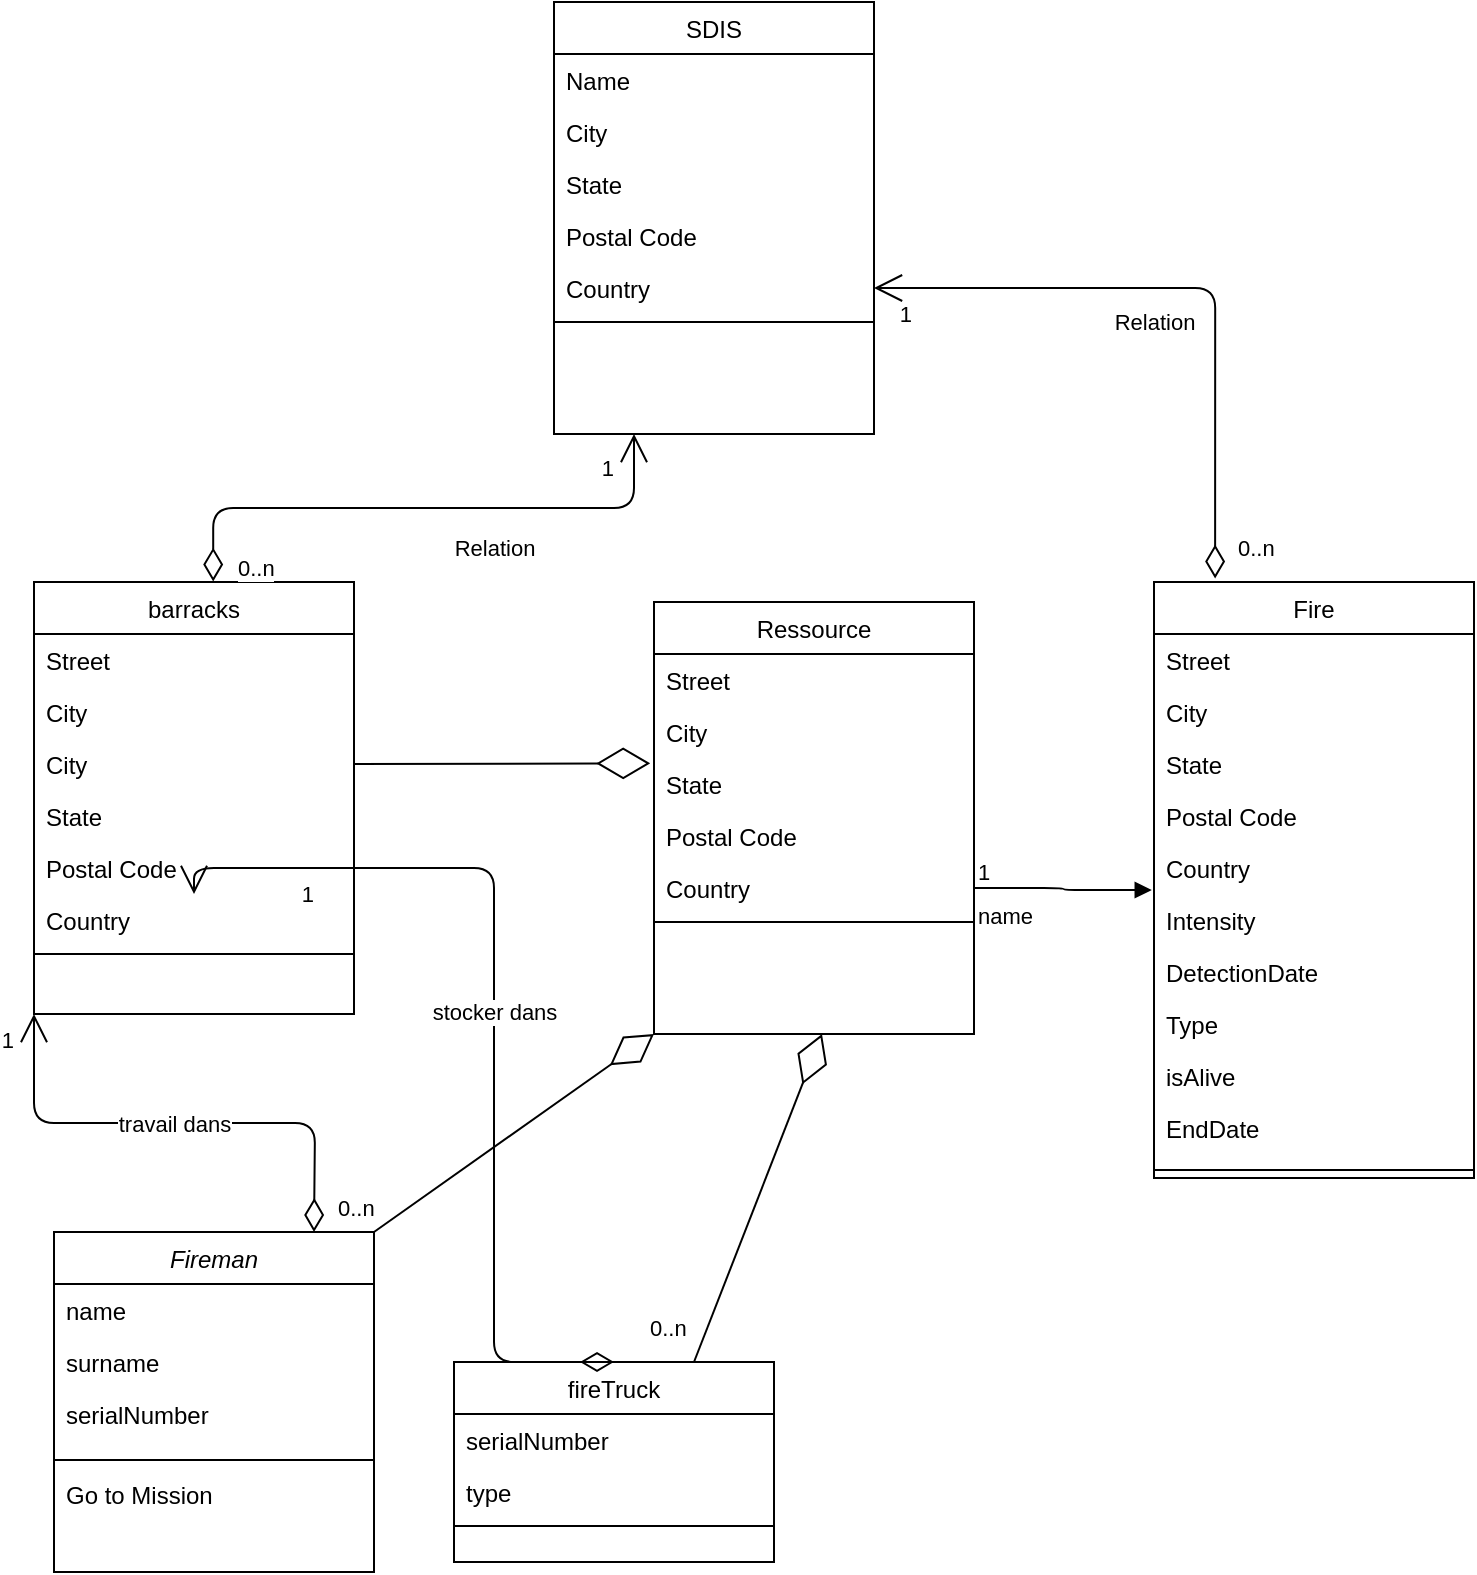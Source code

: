<mxfile version="13.11.0" type="github">
  <diagram id="C5RBs43oDa-KdzZeNtuy" name="Page-1">
    <mxGraphModel dx="1082" dy="1726" grid="1" gridSize="10" guides="1" tooltips="1" connect="1" arrows="1" fold="1" page="1" pageScale="1" pageWidth="827" pageHeight="1169" math="0" shadow="0">
      <root>
        <mxCell id="WIyWlLk6GJQsqaUBKTNV-0" />
        <mxCell id="WIyWlLk6GJQsqaUBKTNV-1" parent="WIyWlLk6GJQsqaUBKTNV-0" />
        <mxCell id="zkfFHV4jXpPFQw0GAbJ--0" value="Fireman" style="swimlane;fontStyle=2;align=center;verticalAlign=top;childLayout=stackLayout;horizontal=1;startSize=26;horizontalStack=0;resizeParent=1;resizeLast=0;collapsible=1;marginBottom=0;rounded=0;shadow=0;strokeWidth=1;" parent="WIyWlLk6GJQsqaUBKTNV-1" vertex="1">
          <mxGeometry x="100" y="345" width="160" height="170" as="geometry">
            <mxRectangle x="230" y="140" width="160" height="26" as="alternateBounds" />
          </mxGeometry>
        </mxCell>
        <mxCell id="zkfFHV4jXpPFQw0GAbJ--1" value="name" style="text;align=left;verticalAlign=top;spacingLeft=4;spacingRight=4;overflow=hidden;rotatable=0;points=[[0,0.5],[1,0.5]];portConstraint=eastwest;" parent="zkfFHV4jXpPFQw0GAbJ--0" vertex="1">
          <mxGeometry y="26" width="160" height="26" as="geometry" />
        </mxCell>
        <mxCell id="zkfFHV4jXpPFQw0GAbJ--2" value="surname" style="text;align=left;verticalAlign=top;spacingLeft=4;spacingRight=4;overflow=hidden;rotatable=0;points=[[0,0.5],[1,0.5]];portConstraint=eastwest;rounded=0;shadow=0;html=0;" parent="zkfFHV4jXpPFQw0GAbJ--0" vertex="1">
          <mxGeometry y="52" width="160" height="26" as="geometry" />
        </mxCell>
        <mxCell id="zkfFHV4jXpPFQw0GAbJ--3" value="serialNumber" style="text;align=left;verticalAlign=top;spacingLeft=4;spacingRight=4;overflow=hidden;rotatable=0;points=[[0,0.5],[1,0.5]];portConstraint=eastwest;rounded=0;shadow=0;html=0;" parent="zkfFHV4jXpPFQw0GAbJ--0" vertex="1">
          <mxGeometry y="78" width="160" height="32" as="geometry" />
        </mxCell>
        <mxCell id="zkfFHV4jXpPFQw0GAbJ--4" value="" style="line;html=1;strokeWidth=1;align=left;verticalAlign=middle;spacingTop=-1;spacingLeft=3;spacingRight=3;rotatable=0;labelPosition=right;points=[];portConstraint=eastwest;" parent="zkfFHV4jXpPFQw0GAbJ--0" vertex="1">
          <mxGeometry y="110" width="160" height="8" as="geometry" />
        </mxCell>
        <mxCell id="zkfFHV4jXpPFQw0GAbJ--5" value="Go to Mission" style="text;align=left;verticalAlign=top;spacingLeft=4;spacingRight=4;overflow=hidden;rotatable=0;points=[[0,0.5],[1,0.5]];portConstraint=eastwest;" parent="zkfFHV4jXpPFQw0GAbJ--0" vertex="1">
          <mxGeometry y="118" width="160" height="26" as="geometry" />
        </mxCell>
        <mxCell id="zkfFHV4jXpPFQw0GAbJ--17" value="barracks" style="swimlane;fontStyle=0;align=center;verticalAlign=top;childLayout=stackLayout;horizontal=1;startSize=26;horizontalStack=0;resizeParent=1;resizeLast=0;collapsible=1;marginBottom=0;rounded=0;shadow=0;strokeWidth=1;" parent="WIyWlLk6GJQsqaUBKTNV-1" vertex="1">
          <mxGeometry x="90" y="20" width="160" height="216" as="geometry">
            <mxRectangle x="550" y="140" width="160" height="26" as="alternateBounds" />
          </mxGeometry>
        </mxCell>
        <mxCell id="zkfFHV4jXpPFQw0GAbJ--18" value="Street" style="text;align=left;verticalAlign=top;spacingLeft=4;spacingRight=4;overflow=hidden;rotatable=0;points=[[0,0.5],[1,0.5]];portConstraint=eastwest;" parent="zkfFHV4jXpPFQw0GAbJ--17" vertex="1">
          <mxGeometry y="26" width="160" height="26" as="geometry" />
        </mxCell>
        <mxCell id="zkfFHV4jXpPFQw0GAbJ--19" value="City" style="text;align=left;verticalAlign=top;spacingLeft=4;spacingRight=4;overflow=hidden;rotatable=0;points=[[0,0.5],[1,0.5]];portConstraint=eastwest;rounded=0;shadow=0;html=0;" parent="zkfFHV4jXpPFQw0GAbJ--17" vertex="1">
          <mxGeometry y="52" width="160" height="26" as="geometry" />
        </mxCell>
        <mxCell id="6XxaoCj_2Q5xRi3HVW1I-63" value="City" style="text;align=left;verticalAlign=top;spacingLeft=4;spacingRight=4;overflow=hidden;rotatable=0;points=[[0,0.5],[1,0.5]];portConstraint=eastwest;rounded=0;shadow=0;html=0;" vertex="1" parent="zkfFHV4jXpPFQw0GAbJ--17">
          <mxGeometry y="78" width="160" height="26" as="geometry" />
        </mxCell>
        <mxCell id="zkfFHV4jXpPFQw0GAbJ--20" value="State" style="text;align=left;verticalAlign=top;spacingLeft=4;spacingRight=4;overflow=hidden;rotatable=0;points=[[0,0.5],[1,0.5]];portConstraint=eastwest;rounded=0;shadow=0;html=0;" parent="zkfFHV4jXpPFQw0GAbJ--17" vertex="1">
          <mxGeometry y="104" width="160" height="26" as="geometry" />
        </mxCell>
        <mxCell id="zkfFHV4jXpPFQw0GAbJ--21" value="Postal Code" style="text;align=left;verticalAlign=top;spacingLeft=4;spacingRight=4;overflow=hidden;rotatable=0;points=[[0,0.5],[1,0.5]];portConstraint=eastwest;rounded=0;shadow=0;html=0;" parent="zkfFHV4jXpPFQw0GAbJ--17" vertex="1">
          <mxGeometry y="130" width="160" height="26" as="geometry" />
        </mxCell>
        <mxCell id="zkfFHV4jXpPFQw0GAbJ--22" value="Country" style="text;align=left;verticalAlign=top;spacingLeft=4;spacingRight=4;overflow=hidden;rotatable=0;points=[[0,0.5],[1,0.5]];portConstraint=eastwest;rounded=0;shadow=0;html=0;" parent="zkfFHV4jXpPFQw0GAbJ--17" vertex="1">
          <mxGeometry y="156" width="160" height="26" as="geometry" />
        </mxCell>
        <mxCell id="zkfFHV4jXpPFQw0GAbJ--23" value="" style="line;html=1;strokeWidth=1;align=left;verticalAlign=middle;spacingTop=-1;spacingLeft=3;spacingRight=3;rotatable=0;labelPosition=right;points=[];portConstraint=eastwest;" parent="zkfFHV4jXpPFQw0GAbJ--17" vertex="1">
          <mxGeometry y="182" width="160" height="8" as="geometry" />
        </mxCell>
        <mxCell id="6XxaoCj_2Q5xRi3HVW1I-3" value="fireTruck" style="swimlane;fontStyle=0;align=center;verticalAlign=top;childLayout=stackLayout;horizontal=1;startSize=26;horizontalStack=0;resizeParent=1;resizeLast=0;collapsible=1;marginBottom=0;rounded=0;shadow=0;strokeWidth=1;" vertex="1" parent="WIyWlLk6GJQsqaUBKTNV-1">
          <mxGeometry x="300" y="410" width="160" height="100" as="geometry">
            <mxRectangle x="334" y="380" width="160" height="26" as="alternateBounds" />
          </mxGeometry>
        </mxCell>
        <mxCell id="6XxaoCj_2Q5xRi3HVW1I-4" value="serialNumber" style="text;align=left;verticalAlign=top;spacingLeft=4;spacingRight=4;overflow=hidden;rotatable=0;points=[[0,0.5],[1,0.5]];portConstraint=eastwest;" vertex="1" parent="6XxaoCj_2Q5xRi3HVW1I-3">
          <mxGeometry y="26" width="160" height="26" as="geometry" />
        </mxCell>
        <mxCell id="6XxaoCj_2Q5xRi3HVW1I-10" value="type&#xa;" style="text;align=left;verticalAlign=top;spacingLeft=4;spacingRight=4;overflow=hidden;rotatable=0;points=[[0,0.5],[1,0.5]];portConstraint=eastwest;" vertex="1" parent="6XxaoCj_2Q5xRi3HVW1I-3">
          <mxGeometry y="52" width="160" height="26" as="geometry" />
        </mxCell>
        <mxCell id="6XxaoCj_2Q5xRi3HVW1I-9" value="" style="line;html=1;strokeWidth=1;align=left;verticalAlign=middle;spacingTop=-1;spacingLeft=3;spacingRight=3;rotatable=0;labelPosition=right;points=[];portConstraint=eastwest;" vertex="1" parent="6XxaoCj_2Q5xRi3HVW1I-3">
          <mxGeometry y="78" width="160" height="8" as="geometry" />
        </mxCell>
        <mxCell id="6XxaoCj_2Q5xRi3HVW1I-12" value="travail dans" style="endArrow=open;html=1;endSize=12;startArrow=diamondThin;startSize=14;startFill=0;edgeStyle=orthogonalEdgeStyle;entryX=0;entryY=1;entryDx=0;entryDy=0;" edge="1" parent="WIyWlLk6GJQsqaUBKTNV-1" target="zkfFHV4jXpPFQw0GAbJ--17">
          <mxGeometry relative="1" as="geometry">
            <mxPoint x="230" y="345" as="sourcePoint" />
            <mxPoint x="260" y="240" as="targetPoint" />
          </mxGeometry>
        </mxCell>
        <mxCell id="6XxaoCj_2Q5xRi3HVW1I-13" value="0..n" style="edgeLabel;resizable=0;html=1;align=left;verticalAlign=top;" connectable="0" vertex="1" parent="6XxaoCj_2Q5xRi3HVW1I-12">
          <mxGeometry x="-1" relative="1" as="geometry">
            <mxPoint x="10" y="-25" as="offset" />
          </mxGeometry>
        </mxCell>
        <mxCell id="6XxaoCj_2Q5xRi3HVW1I-14" value="1" style="edgeLabel;resizable=0;html=1;align=right;verticalAlign=top;" connectable="0" vertex="1" parent="6XxaoCj_2Q5xRi3HVW1I-12">
          <mxGeometry x="1" relative="1" as="geometry">
            <mxPoint x="-10" as="offset" />
          </mxGeometry>
        </mxCell>
        <mxCell id="6XxaoCj_2Q5xRi3HVW1I-15" value="stocker dans" style="endArrow=open;html=1;endSize=12;startArrow=diamondThin;startSize=14;startFill=0;edgeStyle=orthogonalEdgeStyle;exitX=0.5;exitY=0;exitDx=0;exitDy=0;" edge="1" parent="WIyWlLk6GJQsqaUBKTNV-1" source="6XxaoCj_2Q5xRi3HVW1I-3" target="zkfFHV4jXpPFQw0GAbJ--22">
          <mxGeometry relative="1" as="geometry">
            <mxPoint x="390" y="170" as="sourcePoint" />
            <mxPoint x="550" y="170" as="targetPoint" />
            <Array as="points">
              <mxPoint x="320" y="410" />
              <mxPoint x="320" y="163" />
            </Array>
          </mxGeometry>
        </mxCell>
        <mxCell id="6XxaoCj_2Q5xRi3HVW1I-16" value="0..n" style="edgeLabel;resizable=0;html=1;align=left;verticalAlign=top;" connectable="0" vertex="1" parent="6XxaoCj_2Q5xRi3HVW1I-15">
          <mxGeometry x="-1" relative="1" as="geometry">
            <mxPoint x="16" y="-30" as="offset" />
          </mxGeometry>
        </mxCell>
        <mxCell id="6XxaoCj_2Q5xRi3HVW1I-17" value="1" style="edgeLabel;resizable=0;html=1;align=right;verticalAlign=top;" connectable="0" vertex="1" parent="6XxaoCj_2Q5xRi3HVW1I-15">
          <mxGeometry x="1" relative="1" as="geometry">
            <mxPoint x="60" y="-13" as="offset" />
          </mxGeometry>
        </mxCell>
        <mxCell id="6XxaoCj_2Q5xRi3HVW1I-18" value="Fire" style="swimlane;fontStyle=0;align=center;verticalAlign=top;childLayout=stackLayout;horizontal=1;startSize=26;horizontalStack=0;resizeParent=1;resizeLast=0;collapsible=1;marginBottom=0;rounded=0;shadow=0;strokeWidth=1;" vertex="1" parent="WIyWlLk6GJQsqaUBKTNV-1">
          <mxGeometry x="650" y="20" width="160" height="298" as="geometry">
            <mxRectangle x="550" y="140" width="160" height="26" as="alternateBounds" />
          </mxGeometry>
        </mxCell>
        <mxCell id="6XxaoCj_2Q5xRi3HVW1I-19" value="Street" style="text;align=left;verticalAlign=top;spacingLeft=4;spacingRight=4;overflow=hidden;rotatable=0;points=[[0,0.5],[1,0.5]];portConstraint=eastwest;" vertex="1" parent="6XxaoCj_2Q5xRi3HVW1I-18">
          <mxGeometry y="26" width="160" height="26" as="geometry" />
        </mxCell>
        <mxCell id="6XxaoCj_2Q5xRi3HVW1I-20" value="City" style="text;align=left;verticalAlign=top;spacingLeft=4;spacingRight=4;overflow=hidden;rotatable=0;points=[[0,0.5],[1,0.5]];portConstraint=eastwest;rounded=0;shadow=0;html=0;" vertex="1" parent="6XxaoCj_2Q5xRi3HVW1I-18">
          <mxGeometry y="52" width="160" height="26" as="geometry" />
        </mxCell>
        <mxCell id="6XxaoCj_2Q5xRi3HVW1I-21" value="State" style="text;align=left;verticalAlign=top;spacingLeft=4;spacingRight=4;overflow=hidden;rotatable=0;points=[[0,0.5],[1,0.5]];portConstraint=eastwest;rounded=0;shadow=0;html=0;" vertex="1" parent="6XxaoCj_2Q5xRi3HVW1I-18">
          <mxGeometry y="78" width="160" height="26" as="geometry" />
        </mxCell>
        <mxCell id="6XxaoCj_2Q5xRi3HVW1I-22" value="Postal Code" style="text;align=left;verticalAlign=top;spacingLeft=4;spacingRight=4;overflow=hidden;rotatable=0;points=[[0,0.5],[1,0.5]];portConstraint=eastwest;rounded=0;shadow=0;html=0;" vertex="1" parent="6XxaoCj_2Q5xRi3HVW1I-18">
          <mxGeometry y="104" width="160" height="26" as="geometry" />
        </mxCell>
        <mxCell id="6XxaoCj_2Q5xRi3HVW1I-23" value="Country" style="text;align=left;verticalAlign=top;spacingLeft=4;spacingRight=4;overflow=hidden;rotatable=0;points=[[0,0.5],[1,0.5]];portConstraint=eastwest;rounded=0;shadow=0;html=0;" vertex="1" parent="6XxaoCj_2Q5xRi3HVW1I-18">
          <mxGeometry y="130" width="160" height="26" as="geometry" />
        </mxCell>
        <mxCell id="6XxaoCj_2Q5xRi3HVW1I-26" value="Intensity&#xa;" style="text;align=left;verticalAlign=top;spacingLeft=4;spacingRight=4;overflow=hidden;rotatable=0;points=[[0,0.5],[1,0.5]];portConstraint=eastwest;rounded=0;shadow=0;html=0;" vertex="1" parent="6XxaoCj_2Q5xRi3HVW1I-18">
          <mxGeometry y="156" width="160" height="26" as="geometry" />
        </mxCell>
        <mxCell id="6XxaoCj_2Q5xRi3HVW1I-27" value="DetectionDate" style="text;align=left;verticalAlign=top;spacingLeft=4;spacingRight=4;overflow=hidden;rotatable=0;points=[[0,0.5],[1,0.5]];portConstraint=eastwest;rounded=0;shadow=0;html=0;" vertex="1" parent="6XxaoCj_2Q5xRi3HVW1I-18">
          <mxGeometry y="182" width="160" height="26" as="geometry" />
        </mxCell>
        <mxCell id="6XxaoCj_2Q5xRi3HVW1I-28" value="Type" style="text;align=left;verticalAlign=top;spacingLeft=4;spacingRight=4;overflow=hidden;rotatable=0;points=[[0,0.5],[1,0.5]];portConstraint=eastwest;rounded=0;shadow=0;html=0;" vertex="1" parent="6XxaoCj_2Q5xRi3HVW1I-18">
          <mxGeometry y="208" width="160" height="26" as="geometry" />
        </mxCell>
        <mxCell id="6XxaoCj_2Q5xRi3HVW1I-29" value="isAlive" style="text;align=left;verticalAlign=top;spacingLeft=4;spacingRight=4;overflow=hidden;rotatable=0;points=[[0,0.5],[1,0.5]];portConstraint=eastwest;rounded=0;shadow=0;html=0;" vertex="1" parent="6XxaoCj_2Q5xRi3HVW1I-18">
          <mxGeometry y="234" width="160" height="26" as="geometry" />
        </mxCell>
        <mxCell id="6XxaoCj_2Q5xRi3HVW1I-30" value="EndDate" style="text;align=left;verticalAlign=top;spacingLeft=4;spacingRight=4;overflow=hidden;rotatable=0;points=[[0,0.5],[1,0.5]];portConstraint=eastwest;rounded=0;shadow=0;html=0;" vertex="1" parent="6XxaoCj_2Q5xRi3HVW1I-18">
          <mxGeometry y="260" width="160" height="30" as="geometry" />
        </mxCell>
        <mxCell id="6XxaoCj_2Q5xRi3HVW1I-24" value="" style="line;html=1;strokeWidth=1;align=left;verticalAlign=middle;spacingTop=-1;spacingLeft=3;spacingRight=3;rotatable=0;labelPosition=right;points=[];portConstraint=eastwest;" vertex="1" parent="6XxaoCj_2Q5xRi3HVW1I-18">
          <mxGeometry y="290" width="160" height="8" as="geometry" />
        </mxCell>
        <mxCell id="6XxaoCj_2Q5xRi3HVW1I-31" value="SDIS" style="swimlane;fontStyle=0;align=center;verticalAlign=top;childLayout=stackLayout;horizontal=1;startSize=26;horizontalStack=0;resizeParent=1;resizeLast=0;collapsible=1;marginBottom=0;rounded=0;shadow=0;strokeWidth=1;" vertex="1" parent="WIyWlLk6GJQsqaUBKTNV-1">
          <mxGeometry x="350" y="-270" width="160" height="216" as="geometry">
            <mxRectangle x="550" y="140" width="160" height="26" as="alternateBounds" />
          </mxGeometry>
        </mxCell>
        <mxCell id="6XxaoCj_2Q5xRi3HVW1I-32" value="Name&#xa;" style="text;align=left;verticalAlign=top;spacingLeft=4;spacingRight=4;overflow=hidden;rotatable=0;points=[[0,0.5],[1,0.5]];portConstraint=eastwest;" vertex="1" parent="6XxaoCj_2Q5xRi3HVW1I-31">
          <mxGeometry y="26" width="160" height="26" as="geometry" />
        </mxCell>
        <mxCell id="6XxaoCj_2Q5xRi3HVW1I-33" value="City" style="text;align=left;verticalAlign=top;spacingLeft=4;spacingRight=4;overflow=hidden;rotatable=0;points=[[0,0.5],[1,0.5]];portConstraint=eastwest;rounded=0;shadow=0;html=0;" vertex="1" parent="6XxaoCj_2Q5xRi3HVW1I-31">
          <mxGeometry y="52" width="160" height="26" as="geometry" />
        </mxCell>
        <mxCell id="6XxaoCj_2Q5xRi3HVW1I-34" value="State" style="text;align=left;verticalAlign=top;spacingLeft=4;spacingRight=4;overflow=hidden;rotatable=0;points=[[0,0.5],[1,0.5]];portConstraint=eastwest;rounded=0;shadow=0;html=0;" vertex="1" parent="6XxaoCj_2Q5xRi3HVW1I-31">
          <mxGeometry y="78" width="160" height="26" as="geometry" />
        </mxCell>
        <mxCell id="6XxaoCj_2Q5xRi3HVW1I-35" value="Postal Code" style="text;align=left;verticalAlign=top;spacingLeft=4;spacingRight=4;overflow=hidden;rotatable=0;points=[[0,0.5],[1,0.5]];portConstraint=eastwest;rounded=0;shadow=0;html=0;" vertex="1" parent="6XxaoCj_2Q5xRi3HVW1I-31">
          <mxGeometry y="104" width="160" height="26" as="geometry" />
        </mxCell>
        <mxCell id="6XxaoCj_2Q5xRi3HVW1I-36" value="Country" style="text;align=left;verticalAlign=top;spacingLeft=4;spacingRight=4;overflow=hidden;rotatable=0;points=[[0,0.5],[1,0.5]];portConstraint=eastwest;rounded=0;shadow=0;html=0;" vertex="1" parent="6XxaoCj_2Q5xRi3HVW1I-31">
          <mxGeometry y="130" width="160" height="26" as="geometry" />
        </mxCell>
        <mxCell id="6XxaoCj_2Q5xRi3HVW1I-37" value="" style="line;html=1;strokeWidth=1;align=left;verticalAlign=middle;spacingTop=-1;spacingLeft=3;spacingRight=3;rotatable=0;labelPosition=right;points=[];portConstraint=eastwest;" vertex="1" parent="6XxaoCj_2Q5xRi3HVW1I-31">
          <mxGeometry y="156" width="160" height="8" as="geometry" />
        </mxCell>
        <mxCell id="6XxaoCj_2Q5xRi3HVW1I-41" value="Relation" style="endArrow=open;html=1;endSize=12;startArrow=diamondThin;startSize=14;startFill=0;edgeStyle=orthogonalEdgeStyle;exitX=0.56;exitY=-0.001;exitDx=0;exitDy=0;exitPerimeter=0;entryX=0.25;entryY=1;entryDx=0;entryDy=0;" edge="1" parent="WIyWlLk6GJQsqaUBKTNV-1" source="zkfFHV4jXpPFQw0GAbJ--17" target="6XxaoCj_2Q5xRi3HVW1I-31">
          <mxGeometry x="0.25" y="-20" relative="1" as="geometry">
            <mxPoint x="170" y="-40" as="sourcePoint" />
            <mxPoint x="330" y="-40" as="targetPoint" />
            <mxPoint as="offset" />
          </mxGeometry>
        </mxCell>
        <mxCell id="6XxaoCj_2Q5xRi3HVW1I-42" value="0..n" style="edgeLabel;resizable=0;html=1;align=left;verticalAlign=top;" connectable="0" vertex="1" parent="6XxaoCj_2Q5xRi3HVW1I-41">
          <mxGeometry x="-1" relative="1" as="geometry">
            <mxPoint x="10.4" y="-19.78" as="offset" />
          </mxGeometry>
        </mxCell>
        <mxCell id="6XxaoCj_2Q5xRi3HVW1I-43" value="1" style="edgeLabel;resizable=0;html=1;align=right;verticalAlign=top;" connectable="0" vertex="1" parent="6XxaoCj_2Q5xRi3HVW1I-41">
          <mxGeometry x="1" relative="1" as="geometry">
            <mxPoint x="-10" y="3.97" as="offset" />
          </mxGeometry>
        </mxCell>
        <mxCell id="6XxaoCj_2Q5xRi3HVW1I-45" value="Relation" style="endArrow=open;html=1;endSize=12;startArrow=diamondThin;startSize=14;startFill=0;edgeStyle=orthogonalEdgeStyle;exitX=0.191;exitY=-0.006;exitDx=0;exitDy=0;exitPerimeter=0;entryX=1;entryY=0.5;entryDx=0;entryDy=0;" edge="1" parent="WIyWlLk6GJQsqaUBKTNV-1" source="6XxaoCj_2Q5xRi3HVW1I-18" target="6XxaoCj_2Q5xRi3HVW1I-36">
          <mxGeometry x="0.113" y="17" relative="1" as="geometry">
            <mxPoint x="510" y="130" as="sourcePoint" />
            <mxPoint x="670" y="130" as="targetPoint" />
            <mxPoint as="offset" />
          </mxGeometry>
        </mxCell>
        <mxCell id="6XxaoCj_2Q5xRi3HVW1I-46" value="0..n" style="edgeLabel;resizable=0;html=1;align=left;verticalAlign=top;" connectable="0" vertex="1" parent="6XxaoCj_2Q5xRi3HVW1I-45">
          <mxGeometry x="-1" relative="1" as="geometry">
            <mxPoint x="9.44" y="-28.21" as="offset" />
          </mxGeometry>
        </mxCell>
        <mxCell id="6XxaoCj_2Q5xRi3HVW1I-47" value="1" style="edgeLabel;resizable=0;html=1;align=right;verticalAlign=top;" connectable="0" vertex="1" parent="6XxaoCj_2Q5xRi3HVW1I-45">
          <mxGeometry x="1" relative="1" as="geometry">
            <mxPoint x="20.04" as="offset" />
          </mxGeometry>
        </mxCell>
        <mxCell id="6XxaoCj_2Q5xRi3HVW1I-48" value="Ressource" style="swimlane;fontStyle=0;align=center;verticalAlign=top;childLayout=stackLayout;horizontal=1;startSize=26;horizontalStack=0;resizeParent=1;resizeLast=0;collapsible=1;marginBottom=0;rounded=0;shadow=0;strokeWidth=1;" vertex="1" parent="WIyWlLk6GJQsqaUBKTNV-1">
          <mxGeometry x="400" y="30" width="160" height="216" as="geometry">
            <mxRectangle x="550" y="140" width="160" height="26" as="alternateBounds" />
          </mxGeometry>
        </mxCell>
        <mxCell id="6XxaoCj_2Q5xRi3HVW1I-49" value="Street" style="text;align=left;verticalAlign=top;spacingLeft=4;spacingRight=4;overflow=hidden;rotatable=0;points=[[0,0.5],[1,0.5]];portConstraint=eastwest;" vertex="1" parent="6XxaoCj_2Q5xRi3HVW1I-48">
          <mxGeometry y="26" width="160" height="26" as="geometry" />
        </mxCell>
        <mxCell id="6XxaoCj_2Q5xRi3HVW1I-50" value="City" style="text;align=left;verticalAlign=top;spacingLeft=4;spacingRight=4;overflow=hidden;rotatable=0;points=[[0,0.5],[1,0.5]];portConstraint=eastwest;rounded=0;shadow=0;html=0;" vertex="1" parent="6XxaoCj_2Q5xRi3HVW1I-48">
          <mxGeometry y="52" width="160" height="26" as="geometry" />
        </mxCell>
        <mxCell id="6XxaoCj_2Q5xRi3HVW1I-51" value="State" style="text;align=left;verticalAlign=top;spacingLeft=4;spacingRight=4;overflow=hidden;rotatable=0;points=[[0,0.5],[1,0.5]];portConstraint=eastwest;rounded=0;shadow=0;html=0;" vertex="1" parent="6XxaoCj_2Q5xRi3HVW1I-48">
          <mxGeometry y="78" width="160" height="26" as="geometry" />
        </mxCell>
        <mxCell id="6XxaoCj_2Q5xRi3HVW1I-52" value="Postal Code" style="text;align=left;verticalAlign=top;spacingLeft=4;spacingRight=4;overflow=hidden;rotatable=0;points=[[0,0.5],[1,0.5]];portConstraint=eastwest;rounded=0;shadow=0;html=0;" vertex="1" parent="6XxaoCj_2Q5xRi3HVW1I-48">
          <mxGeometry y="104" width="160" height="26" as="geometry" />
        </mxCell>
        <mxCell id="6XxaoCj_2Q5xRi3HVW1I-53" value="Country" style="text;align=left;verticalAlign=top;spacingLeft=4;spacingRight=4;overflow=hidden;rotatable=0;points=[[0,0.5],[1,0.5]];portConstraint=eastwest;rounded=0;shadow=0;html=0;" vertex="1" parent="6XxaoCj_2Q5xRi3HVW1I-48">
          <mxGeometry y="130" width="160" height="26" as="geometry" />
        </mxCell>
        <mxCell id="6XxaoCj_2Q5xRi3HVW1I-54" value="" style="line;html=1;strokeWidth=1;align=left;verticalAlign=middle;spacingTop=-1;spacingLeft=3;spacingRight=3;rotatable=0;labelPosition=right;points=[];portConstraint=eastwest;" vertex="1" parent="6XxaoCj_2Q5xRi3HVW1I-48">
          <mxGeometry y="156" width="160" height="8" as="geometry" />
        </mxCell>
        <mxCell id="6XxaoCj_2Q5xRi3HVW1I-56" value="name" style="endArrow=block;endFill=1;html=1;edgeStyle=orthogonalEdgeStyle;align=left;verticalAlign=top;exitX=1;exitY=0.5;exitDx=0;exitDy=0;entryX=-0.007;entryY=-0.077;entryDx=0;entryDy=0;entryPerimeter=0;" edge="1" parent="WIyWlLk6GJQsqaUBKTNV-1" source="6XxaoCj_2Q5xRi3HVW1I-53" target="6XxaoCj_2Q5xRi3HVW1I-26">
          <mxGeometry x="-1" y="-1" relative="1" as="geometry">
            <mxPoint x="510" y="210" as="sourcePoint" />
            <mxPoint x="670" y="210" as="targetPoint" />
            <mxPoint as="offset" />
          </mxGeometry>
        </mxCell>
        <mxCell id="6XxaoCj_2Q5xRi3HVW1I-57" value="1" style="edgeLabel;resizable=0;html=1;align=left;verticalAlign=bottom;" connectable="0" vertex="1" parent="6XxaoCj_2Q5xRi3HVW1I-56">
          <mxGeometry x="-1" relative="1" as="geometry" />
        </mxCell>
        <mxCell id="6XxaoCj_2Q5xRi3HVW1I-64" value="" style="endArrow=diamondThin;endFill=0;endSize=24;html=1;exitX=1;exitY=0.5;exitDx=0;exitDy=0;entryX=-0.012;entryY=0.103;entryDx=0;entryDy=0;entryPerimeter=0;" edge="1" parent="WIyWlLk6GJQsqaUBKTNV-1" source="6XxaoCj_2Q5xRi3HVW1I-63" target="6XxaoCj_2Q5xRi3HVW1I-51">
          <mxGeometry width="160" relative="1" as="geometry">
            <mxPoint x="290" y="100" as="sourcePoint" />
            <mxPoint x="390" y="110" as="targetPoint" />
          </mxGeometry>
        </mxCell>
        <mxCell id="6XxaoCj_2Q5xRi3HVW1I-65" value="" style="endArrow=diamondThin;endFill=0;endSize=24;html=1;exitX=1;exitY=0;exitDx=0;exitDy=0;entryX=0;entryY=1;entryDx=0;entryDy=0;" edge="1" parent="WIyWlLk6GJQsqaUBKTNV-1" source="zkfFHV4jXpPFQw0GAbJ--0" target="6XxaoCj_2Q5xRi3HVW1I-48">
          <mxGeometry width="160" relative="1" as="geometry">
            <mxPoint x="250" y="280.32" as="sourcePoint" />
            <mxPoint x="398.08" y="279.998" as="targetPoint" />
          </mxGeometry>
        </mxCell>
        <mxCell id="6XxaoCj_2Q5xRi3HVW1I-66" value="" style="endArrow=diamondThin;endFill=0;endSize=24;html=1;exitX=0.75;exitY=0;exitDx=0;exitDy=0;" edge="1" parent="WIyWlLk6GJQsqaUBKTNV-1" source="6XxaoCj_2Q5xRi3HVW1I-3">
          <mxGeometry width="160" relative="1" as="geometry">
            <mxPoint x="344" y="345" as="sourcePoint" />
            <mxPoint x="484" y="246" as="targetPoint" />
          </mxGeometry>
        </mxCell>
      </root>
    </mxGraphModel>
  </diagram>
</mxfile>
